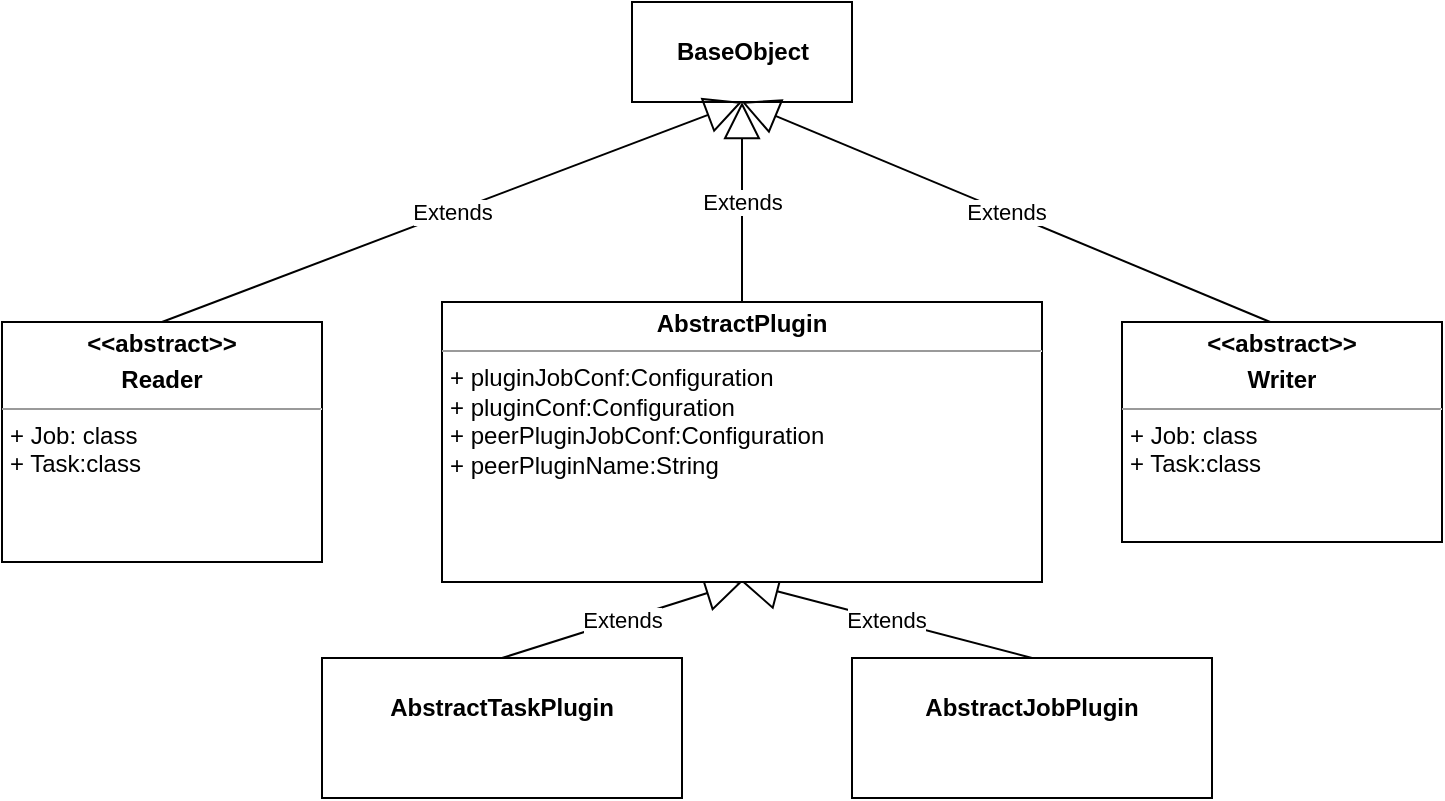 <mxfile version="12.1.7" type="github" pages="1">
  <diagram id="dwvzJ9ZSr5rlT99AuMPi" name="第 1 页">
    <mxGraphModel dx="946" dy="662" grid="1" gridSize="10" guides="1" tooltips="1" connect="1" arrows="1" fold="1" page="1" pageScale="1" pageWidth="1169" pageHeight="827" math="0" shadow="0">
      <root>
        <mxCell id="0"/>
        <mxCell id="1" parent="0"/>
        <mxCell id="icY077CcPCAfV6TuevYq-1" value="BaseObject" style="html=1;fontStyle=1" vertex="1" parent="1">
          <mxGeometry x="505" y="50" width="110" height="50" as="geometry"/>
        </mxCell>
        <mxCell id="icY077CcPCAfV6TuevYq-3" value="&lt;p style=&quot;margin: 0px ; margin-top: 4px ; text-align: center&quot;&gt;&lt;b&gt;&amp;lt;&amp;lt;abstract&amp;gt;&amp;gt;&lt;/b&gt;&lt;/p&gt;&lt;p style=&quot;margin: 0px ; margin-top: 4px ; text-align: center&quot;&gt;&lt;b&gt;Writer&lt;/b&gt;&lt;/p&gt;&lt;hr size=&quot;1&quot;&gt;&lt;p style=&quot;margin: 0px ; margin-left: 4px&quot;&gt;+ Job: class&lt;/p&gt;&lt;p style=&quot;margin: 0px ; margin-left: 4px&quot;&gt;+ Task:class&lt;/p&gt;&lt;p style=&quot;margin: 0px ; margin-left: 4px&quot;&gt;&lt;br&gt;&lt;/p&gt;" style="verticalAlign=top;align=left;overflow=fill;fontSize=12;fontFamily=Helvetica;html=1;" vertex="1" parent="1">
          <mxGeometry x="750" y="210" width="160" height="110" as="geometry"/>
        </mxCell>
        <mxCell id="icY077CcPCAfV6TuevYq-4" value="&lt;p style=&quot;margin: 0px ; margin-top: 4px ; text-align: center&quot;&gt;&lt;b&gt;&amp;lt;&amp;lt;abstract&amp;gt;&amp;gt;&lt;/b&gt;&lt;/p&gt;&lt;p style=&quot;margin: 0px ; margin-top: 4px ; text-align: center&quot;&gt;&lt;b&gt;Reader&lt;/b&gt;&lt;/p&gt;&lt;hr size=&quot;1&quot;&gt;&lt;p style=&quot;margin: 0px ; margin-left: 4px&quot;&gt;+ Job: class&lt;/p&gt;&lt;p style=&quot;margin: 0px ; margin-left: 4px&quot;&gt;+ Task:class&lt;/p&gt;&lt;p style=&quot;margin: 0px ; margin-left: 4px&quot;&gt;&lt;br&gt;&lt;/p&gt;" style="verticalAlign=top;align=left;overflow=fill;fontSize=12;fontFamily=Helvetica;html=1;" vertex="1" parent="1">
          <mxGeometry x="190" y="210" width="160" height="120" as="geometry"/>
        </mxCell>
        <mxCell id="icY077CcPCAfV6TuevYq-5" value="Extends" style="endArrow=block;endSize=16;endFill=0;html=1;entryX=0.5;entryY=1;entryDx=0;entryDy=0;exitX=0.5;exitY=0;exitDx=0;exitDy=0;" edge="1" parent="1" source="icY077CcPCAfV6TuevYq-4" target="icY077CcPCAfV6TuevYq-1">
          <mxGeometry width="160" relative="1" as="geometry">
            <mxPoint x="210" y="450" as="sourcePoint"/>
            <mxPoint x="370" y="450" as="targetPoint"/>
          </mxGeometry>
        </mxCell>
        <mxCell id="icY077CcPCAfV6TuevYq-6" value="Extends" style="endArrow=block;endSize=16;endFill=0;html=1;entryX=0.5;entryY=1;entryDx=0;entryDy=0;exitX=0.463;exitY=0;exitDx=0;exitDy=0;exitPerimeter=0;" edge="1" parent="1" source="icY077CcPCAfV6TuevYq-3" target="icY077CcPCAfV6TuevYq-1">
          <mxGeometry width="160" relative="1" as="geometry">
            <mxPoint x="590" y="160" as="sourcePoint"/>
            <mxPoint x="785" y="50" as="targetPoint"/>
          </mxGeometry>
        </mxCell>
        <mxCell id="icY077CcPCAfV6TuevYq-7" value="&lt;p style=&quot;margin: 0px ; margin-top: 4px ; text-align: center&quot;&gt;&lt;br&gt;&lt;b&gt;AbstractJobPlugin&lt;/b&gt;&lt;/p&gt;" style="verticalAlign=top;align=left;overflow=fill;fontSize=12;fontFamily=Helvetica;html=1;" vertex="1" parent="1">
          <mxGeometry x="615" y="378" width="180" height="70" as="geometry"/>
        </mxCell>
        <mxCell id="icY077CcPCAfV6TuevYq-11" value="&lt;p style=&quot;margin: 0px ; margin-top: 4px ; text-align: center&quot;&gt;&lt;br&gt;&lt;b&gt;AbstractTaskPlugin&lt;/b&gt;&lt;/p&gt;" style="verticalAlign=top;align=left;overflow=fill;fontSize=12;fontFamily=Helvetica;html=1;" vertex="1" parent="1">
          <mxGeometry x="350" y="378" width="180" height="70" as="geometry"/>
        </mxCell>
        <mxCell id="icY077CcPCAfV6TuevYq-15" value="Extends" style="endArrow=block;endSize=16;endFill=0;html=1;entryX=0.5;entryY=1;entryDx=0;entryDy=0;exitX=0.5;exitY=0;exitDx=0;exitDy=0;" edge="1" parent="1" source="icY077CcPCAfV6TuevYq-18" target="icY077CcPCAfV6TuevYq-1">
          <mxGeometry width="160" relative="1" as="geometry">
            <mxPoint x="560" y="220" as="sourcePoint"/>
            <mxPoint x="570" y="200" as="targetPoint"/>
          </mxGeometry>
        </mxCell>
        <mxCell id="icY077CcPCAfV6TuevYq-16" value="Extends" style="endArrow=block;endSize=16;endFill=0;html=1;entryX=0.5;entryY=1;entryDx=0;entryDy=0;exitX=0.5;exitY=0;exitDx=0;exitDy=0;" edge="1" parent="1" source="icY077CcPCAfV6TuevYq-7" target="icY077CcPCAfV6TuevYq-18">
          <mxGeometry width="160" relative="1" as="geometry">
            <mxPoint x="280" y="500" as="sourcePoint"/>
            <mxPoint x="560" y="270" as="targetPoint"/>
          </mxGeometry>
        </mxCell>
        <mxCell id="icY077CcPCAfV6TuevYq-17" value="Extends" style="endArrow=block;endSize=16;endFill=0;html=1;entryX=0.5;entryY=1;entryDx=0;entryDy=0;exitX=0.5;exitY=0;exitDx=0;exitDy=0;" edge="1" parent="1" source="icY077CcPCAfV6TuevYq-11" target="icY077CcPCAfV6TuevYq-18">
          <mxGeometry width="160" relative="1" as="geometry">
            <mxPoint x="560" y="410" as="sourcePoint"/>
            <mxPoint x="560" y="270" as="targetPoint"/>
          </mxGeometry>
        </mxCell>
        <mxCell id="icY077CcPCAfV6TuevYq-18" value="&lt;p style=&quot;margin: 0px ; margin-top: 4px ; text-align: center&quot;&gt;&lt;b&gt;AbstractPlugin&lt;/b&gt;&lt;/p&gt;&lt;hr size=&quot;1&quot;&gt;&lt;p style=&quot;margin: 0px ; margin-left: 4px&quot;&gt;+ pluginJobConf:Configuration&lt;/p&gt;&lt;p style=&quot;margin: 0px ; margin-left: 4px&quot;&gt;+ pluginConf:Configuration&lt;/p&gt;&lt;p style=&quot;margin: 0px ; margin-left: 4px&quot;&gt;+&amp;nbsp;peerPluginJobConf:Configuration&lt;/p&gt;&lt;p style=&quot;margin: 0px ; margin-left: 4px&quot;&gt;+&amp;nbsp;peerPluginName:String&lt;/p&gt;" style="verticalAlign=top;align=left;overflow=fill;fontSize=12;fontFamily=Helvetica;html=1;" vertex="1" parent="1">
          <mxGeometry x="410" y="200" width="300" height="140" as="geometry"/>
        </mxCell>
      </root>
    </mxGraphModel>
  </diagram>
</mxfile>
